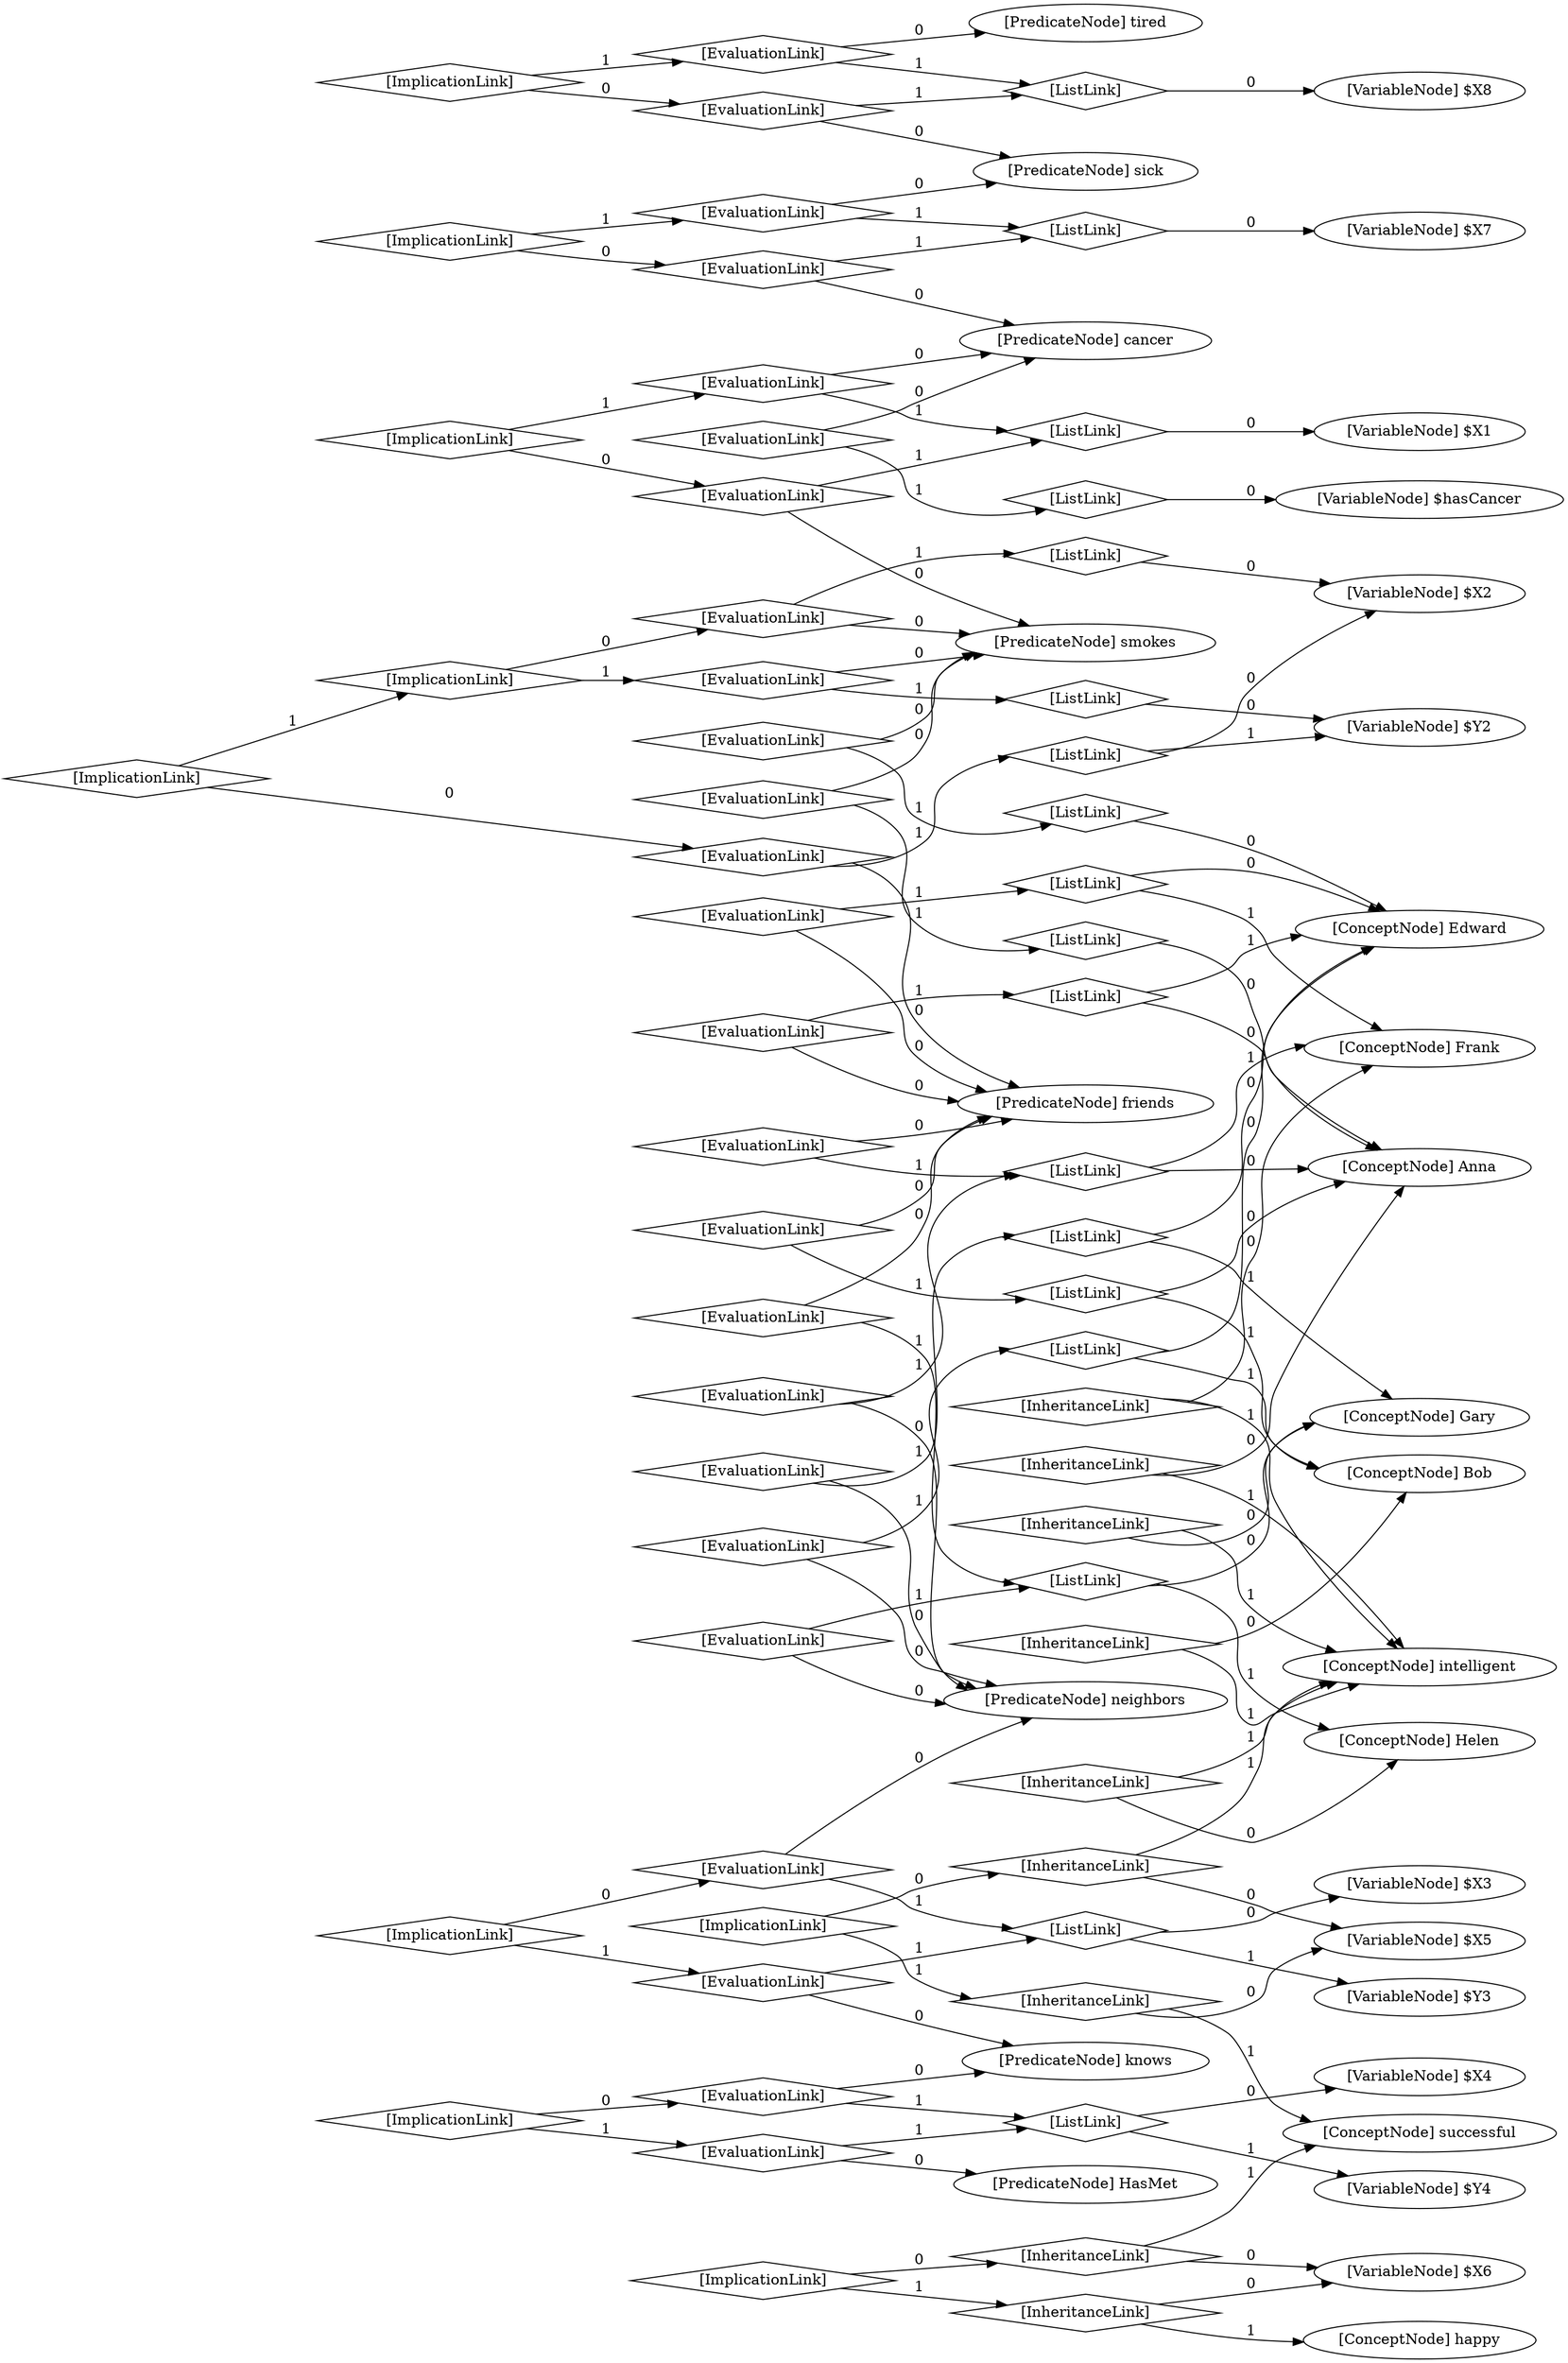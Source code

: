digraph OpenCog {
rankdir="LR";
209 [label="[ConceptNode] happy"];
165 [label="[ConceptNode] Bob"];
166 [label="[ConceptNode] Edward"];
167 [label="[ConceptNode] Frank"];
168 [label="[ConceptNode] Gary"];
169 [label="[ConceptNode] Helen"];
207 [label="[ConceptNode] intelligent"];
208 [label="[ConceptNode] successful"];
164 [label="[ConceptNode] Anna"];
189 [shape="diamond" label="[ListLink]"];
191 [shape="diamond" label="[ListLink]"];
193 [shape="diamond" label="[ListLink]"];
242 [shape="diamond" label="[ListLink]"];
195 [shape="diamond" label="[ListLink]"];
197 [shape="diamond" label="[ListLink]"];
247 [shape="diamond" label="[ListLink]"];
200 [shape="diamond" label="[ListLink]"];
211 [shape="diamond" label="[ListLink]"];
213 [shape="diamond" label="[ListLink]"];
218 [shape="diamond" label="[ListLink]"];
171 [shape="diamond" label="[ListLink]"];
224 [shape="diamond" label="[ListLink]"];
177 [shape="diamond" label="[ListLink]"];
179 [shape="diamond" label="[ListLink]"];
181 [shape="diamond" label="[ListLink]"];
185 [shape="diamond" label="[ListLink]"];
187 [shape="diamond" label="[ListLink]"];
233 [label="[VariableNode] $X5"];
237 [label="[VariableNode] $X6"];
216 [label="[VariableNode] $X3"];
170 [label="[VariableNode] $X1"];
217 [label="[VariableNode] $Y3"];
241 [label="[VariableNode] $X7"];
175 [label="[VariableNode] $X2"];
222 [label="[VariableNode] $X4"];
199 [label="[VariableNode] $hasCancer"];
176 [label="[VariableNode] $Y2"];
246 [label="[VariableNode] $X8"];
223 [label="[VariableNode] $Y4"];
184 [shape="diamond" label="[ImplicationLink]"];
236 [shape="diamond" label="[ImplicationLink]"];
240 [shape="diamond" label="[ImplicationLink]"];
174 [shape="diamond" label="[ImplicationLink]"];
221 [shape="diamond" label="[ImplicationLink]"];
245 [shape="diamond" label="[ImplicationLink]"];
250 [shape="diamond" label="[ImplicationLink]"];
227 [shape="diamond" label="[ImplicationLink]"];
183 [shape="diamond" label="[ImplicationLink]"];
188 [shape="diamond" label="[EvaluationLink]"];
190 [shape="diamond" label="[EvaluationLink]"];
192 [shape="diamond" label="[EvaluationLink]"];
194 [shape="diamond" label="[EvaluationLink]"];
243 [shape="diamond" label="[EvaluationLink]"];
196 [shape="diamond" label="[EvaluationLink]"];
244 [shape="diamond" label="[EvaluationLink]"];
198 [shape="diamond" label="[EvaluationLink]"];
248 [shape="diamond" label="[EvaluationLink]"];
201 [shape="diamond" label="[EvaluationLink]"];
249 [shape="diamond" label="[EvaluationLink]"];
210 [shape="diamond" label="[EvaluationLink]"];
212 [shape="diamond" label="[EvaluationLink]"];
214 [shape="diamond" label="[EvaluationLink]"];
215 [shape="diamond" label="[EvaluationLink]"];
219 [shape="diamond" label="[EvaluationLink]"];
172 [shape="diamond" label="[EvaluationLink]"];
220 [shape="diamond" label="[EvaluationLink]"];
173 [shape="diamond" label="[EvaluationLink]"];
225 [shape="diamond" label="[EvaluationLink]"];
178 [shape="diamond" label="[EvaluationLink]"];
226 [shape="diamond" label="[EvaluationLink]"];
180 [shape="diamond" label="[EvaluationLink]"];
182 [shape="diamond" label="[EvaluationLink]"];
186 [shape="diamond" label="[EvaluationLink]"];
231 [shape="diamond" label="[InheritanceLink]"];
232 [shape="diamond" label="[InheritanceLink]"];
234 [shape="diamond" label="[InheritanceLink]"];
235 [shape="diamond" label="[InheritanceLink]"];
238 [shape="diamond" label="[InheritanceLink]"];
239 [shape="diamond" label="[InheritanceLink]"];
228 [shape="diamond" label="[InheritanceLink]"];
229 [shape="diamond" label="[InheritanceLink]"];
230 [shape="diamond" label="[InheritanceLink]"];
202 [label="[PredicateNode] neighbors"];
203 [label="[PredicateNode] knows"];
204 [label="[PredicateNode] HasMet"];
205 [label="[PredicateNode] sick"];
161 [label="[PredicateNode] friends"];
206 [label="[PredicateNode] tired"];
162 [label="[PredicateNode] smokes"];
163 [label="[PredicateNode] cancer"];
189->164 [label="0"];
189->167 [label="1"];
191->166 [label="0"];
191->167 [label="1"];
193->168 [label="0"];
193->169 [label="1"];
242->241 [label="0"];
195->164 [label="0"];
197->166 [label="0"];
247->246 [label="0"];
200->199 [label="0"];
211->166 [label="0"];
211->165 [label="1"];
213->166 [label="0"];
213->168 [label="1"];
218->216 [label="0"];
218->217 [label="1"];
171->170 [label="0"];
224->222 [label="0"];
224->223 [label="1"];
177->175 [label="0"];
177->176 [label="1"];
179->175 [label="0"];
181->176 [label="0"];
185->164 [label="0"];
185->165 [label="1"];
187->164 [label="0"];
187->166 [label="1"];
184->178 [label="0"];
184->183 [label="1"];
236->234 [label="0"];
236->235 [label="1"];
240->238 [label="0"];
240->239 [label="1"];
174->172 [label="0"];
174->173 [label="1"];
221->219 [label="0"];
221->220 [label="1"];
245->243 [label="0"];
245->244 [label="1"];
250->248 [label="0"];
250->249 [label="1"];
227->225 [label="0"];
227->226 [label="1"];
183->180 [label="0"];
183->182 [label="1"];
188->161 [label="0"];
188->187 [label="1"];
190->161 [label="0"];
190->189 [label="1"];
192->161 [label="0"];
192->191 [label="1"];
194->161 [label="0"];
194->193 [label="1"];
243->163 [label="0"];
243->242 [label="1"];
196->162 [label="0"];
196->195 [label="1"];
244->205 [label="0"];
244->242 [label="1"];
198->162 [label="0"];
198->197 [label="1"];
248->205 [label="0"];
248->247 [label="1"];
201->163 [label="0"];
201->200 [label="1"];
249->206 [label="0"];
249->247 [label="1"];
210->202 [label="0"];
210->189 [label="1"];
212->202 [label="0"];
212->211 [label="1"];
214->202 [label="0"];
214->213 [label="1"];
215->202 [label="0"];
215->193 [label="1"];
219->202 [label="0"];
219->218 [label="1"];
172->162 [label="0"];
172->171 [label="1"];
220->203 [label="0"];
220->218 [label="1"];
173->163 [label="0"];
173->171 [label="1"];
225->203 [label="0"];
225->224 [label="1"];
178->161 [label="0"];
178->177 [label="1"];
226->204 [label="0"];
226->224 [label="1"];
180->162 [label="0"];
180->179 [label="1"];
182->162 [label="0"];
182->181 [label="1"];
186->161 [label="0"];
186->185 [label="1"];
231->165 [label="0"];
231->207 [label="1"];
232->169 [label="0"];
232->207 [label="1"];
234->233 [label="0"];
234->207 [label="1"];
235->233 [label="0"];
235->208 [label="1"];
238->237 [label="0"];
238->208 [label="1"];
239->237 [label="0"];
239->209 [label="1"];
228->164 [label="0"];
228->207 [label="1"];
229->167 [label="0"];
229->207 [label="1"];
230->168 [label="0"];
230->207 [label="1"];
}

